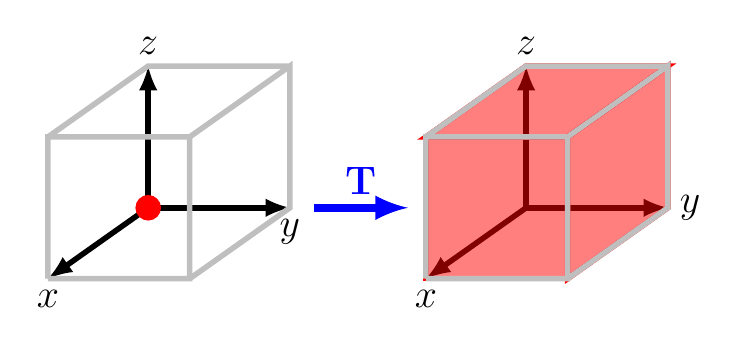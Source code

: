 \begin{tikzpicture}[x={(-0.707cm,-0.5cm)}, y={(1cm,0cm)}, z={(0cm,1cm)}, >=latex, line width=2pt, scale=0.6]

%   Matrix
%   0   0  1
%   0   2  0
%   3   0  0

\def\xmin{-2} \def\xmax{3}
\def\ymin{-2} \def\ymax{3}
\def\zmin{-2} \def\zmax{3}

%%%%%%%%%%%%%%%%%%%%%%%%%%
% domain
\begin{scope}[shift={(0,0,0)}]
	% coordinate axes
	\draw [->] (0,0,0) -- (\xmax,0,0) node [below] {\Large $x$};
	\draw [->] (0,0,0) -- (0,\ymax,0) node [below] {\Large $y$};
	\draw [->] (0,0,0) -- (0,0,\zmax) node [above] {\Large $z$};

	% kernel
	%\draw [color=red,fill=red,fill opacity=0.5] (0,0,0) -- (0,\ymax,0) -- (0,\ymax,\zmax) -- (0,0,\zmax) -- cycle; % xy-plane
	\draw [color=red, fill=red] (0,0,0) circle (6pt);

	% dotted box
	\draw [color=gray!50] 
	(\xmax,0,0) -- (\xmax,\ymax,0) -- (\xmax,\ymax,\zmax) -- (\xmax,0,\zmax) --  (\xmax,0,0) 
	(\xmax,\ymax,\zmax) -- (0,\ymax,\zmax) -- (0,\ymax,0) -- (\xmax,\ymax,0) 
	(0,\ymax,\zmax) -- (0,0,\zmax) -- (\xmax,0,\zmax);

\end{scope}

\draw[->, blue, shift={(0,3.5,0)}, line width=3pt] (0,0,0) -- node [above] {\Large $\textbf{T}$} (0,2,0);

%%%%%%%%%%%%%%%%%%%%%%%%%%
% codomain
\begin{scope}[shift={(0,8,0)}]
	% coordinate axes
	\draw [->] (0,0,0) -- (\xmax,0,0) node [below] {\Large $x$};
	\draw [->] (0,0,0) -- (0,\ymax,0) node [right] {\Large $y$};
	\draw [->] (0,0,0) -- (0,0,\zmax) node [above] {\Large $z$};

	% image
	% front face
	\draw [color=red,fill=red,fill opacity=0.5] (\xmax,0,0) -- (\xmax,\ymax,0) -- (\xmax,\ymax,\zmax) -- (\xmax,0,\zmax) -- cycle; % xy-plane
	% right face
	\draw [color=red,fill=red,fill opacity=0.5] (0,\ymax,0) -- (\xmax,\ymax,0) -- (\xmax,\ymax,\zmax) -- (0,\ymax,\zmax) -- cycle; % xy-plane
	% top face
	\draw [color=red,fill=red,fill opacity=0.5] (0,0,\zmax) -- (\xmax,0,\zmax) -- (\xmax,\ymax,\zmax) -- (0,\ymax,\zmax) -- cycle; % xy-plane

	% dotted box
	\draw [color=gray!50] 
	(\xmax,0,0) -- (\xmax,\ymax,0) -- (\xmax,\ymax,\zmax) -- (\xmax,0,\zmax) --  (\xmax,0,0) 
	(\xmax,\ymax,\zmax) -- (0,\ymax,\zmax) -- (0,\ymax,0) -- (\xmax,\ymax,0) 
	(0,\ymax,\zmax) -- (0,0,\zmax) -- (\xmax,0,\zmax);

\end{scope}

\end{tikzpicture}
